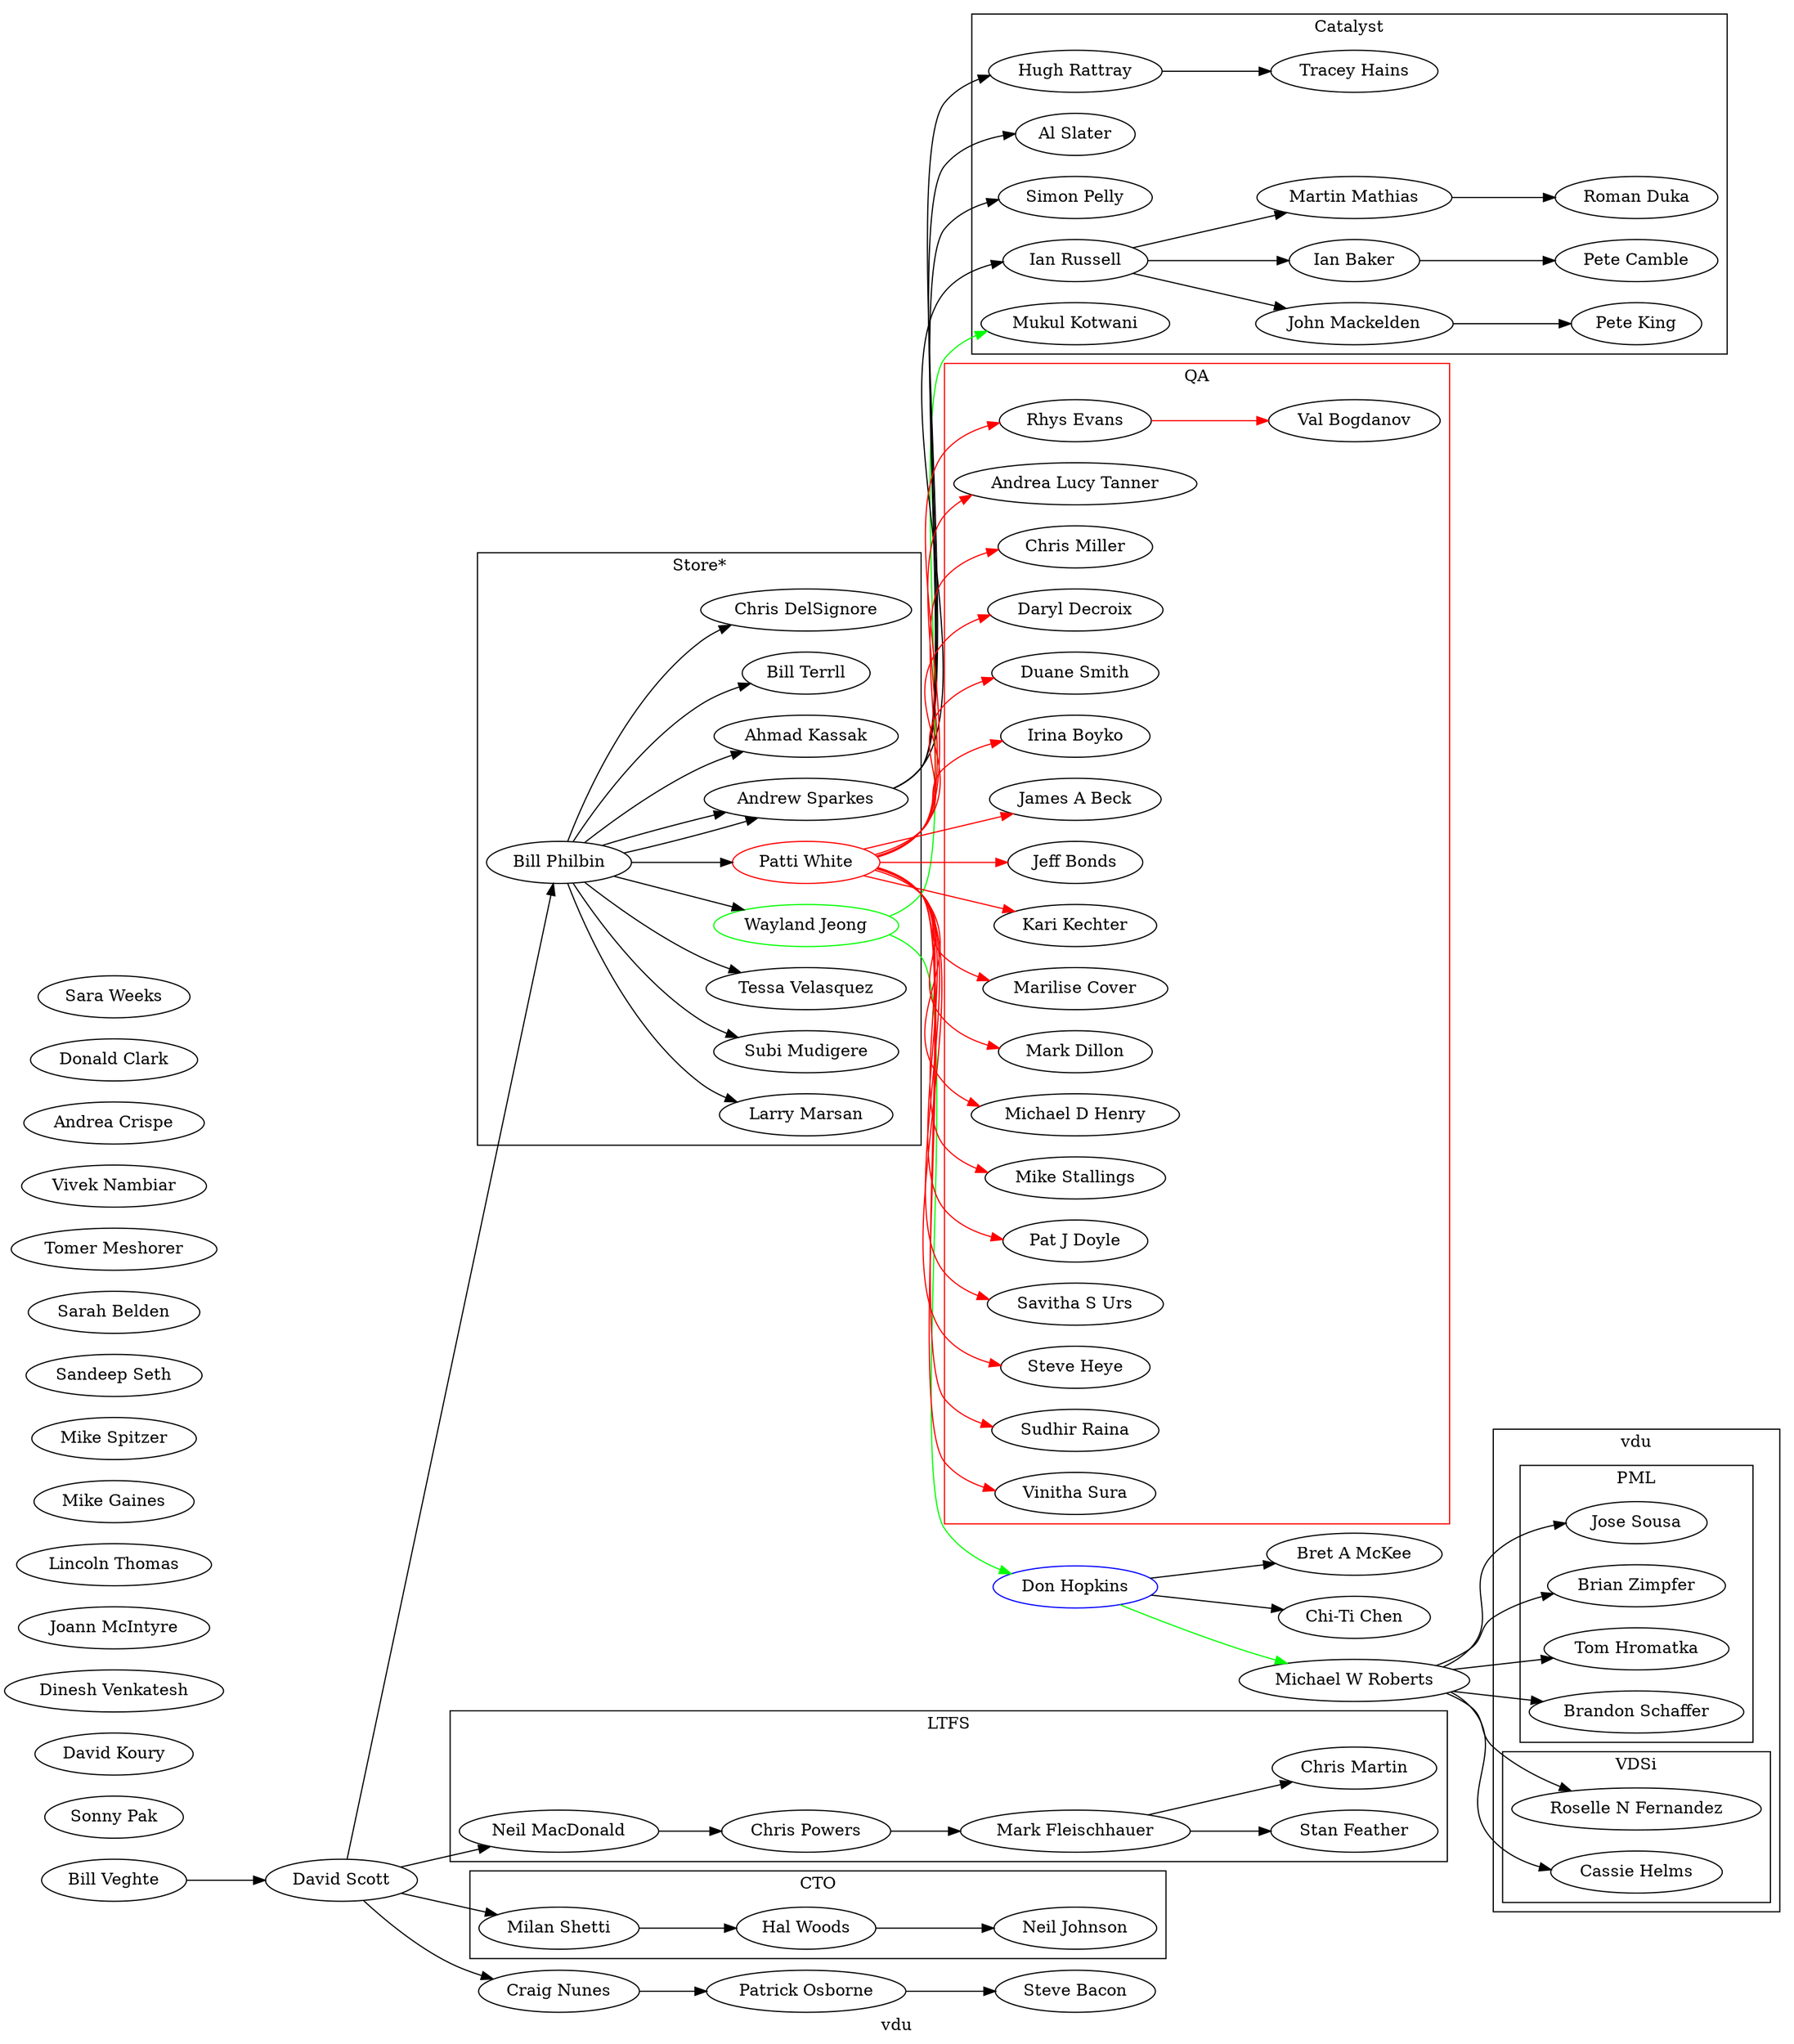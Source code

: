 digraph vduOrg {
label="vdu"
rankdir=LR
//
// people
//

billV  [label="Bill Veghte"];
daveS [label="David Scott"];
bill [ label="Bill Philbin"];
    wayj [ label="Wayland Jeong" color=green];
        donH [label="Don Hopkins" color=blue];
            michaelr [ label="Michael W Roberts" ];
                tomh [ label="Tom Hromatka"];
                brandons [ label="Brandon Schaffer" ];
                joses [ label="Jose Sousa" ];
                brianz [ label="Brian Zimpfer"];
                rosellef [ label="Roselle N Fernandez" ];
                cassieh [ label="Cassie Helms" ];
            bretm [ label="Bret A McKee" ];
            chiti [ label="Chi-Ti Chen" ];
        mukl [label="Mukul Kotwani"];
        sopk [label="Sonny Pak"];
        davk [label="David Koury"];
        dinv [label="Dinesh Venkatesh"];
        jomc [label="Joann McIntyre"];
        lnth [label="Lincoln Thomas"];
        mkgn [label="Mike Gaines"];
        mksp [label="Mike Spitzer"];
        snst [label="Sandeep Seth"];
        srbd [label="Sarah Belden"];
        tome [label="Tomer Meshorer"];
        vina [label="Vivek Nambiar"];
    andsp [ label="Andrew Sparkes"];
        alsltr [ label="Al Slater"];
        siPel [label="Simon Pelly"];
        ianRu [label="Ian Russell"];
            jnmac [label="John Mackelden"];
                ptkg [label="Pete King"];
        ianbk [label="Ian Baker"];
        mrMa [label="Martin Mathias"];
        pecmbl [label="Pete Camble"];
    ptWh [label="Patti White" color=red];
        ryEv [label="Rhys Evans"];
        anta [label="Andrea Lucy Tanner"];
        chmil [label="Chris Miller"];
        drydx [label="Daryl Decroix"];
        dusm [label="Duane Smith"];
        irby [label="Irina Boyko"];
        jmbk [label="James A Beck"];
        jebnd [label="Jeff Bonds"];
        krkt [label="Kari Kechter"];
        mrcvr [label="Marilise Cover"];
        mkdil [label="Mark Dillon"];
        mihy [label="Michael D Henry"];
        mistg [label="Mike Stallings"];
        padoy [label="Pat J Doyle"];
        saurs [label="Savitha S Urs"];
        sthey [label="Steve Heye"];
        surai [label="Sudhir Raina"];
        vnsur [label="Vinitha Sura"];
    ahkas [label="Ahmad Kassak"];
    billt [label="Bill Terrll"];
    chdel [label="Chris DelSignore"];
    lrmar [label="Larry Marsan"];

    sumud [label="Subi Mudigere"];
    tevel [label="Tessa Velasquez"];
        ancr [label="Andrea Crispe"];
        dncl [label="Donald Clark"];
        srwk [label="Sara Weeks"];

hurat [label="Hugh Rattray"];
trhn [label="Tracey Hains"];
neMac [label="Neil MacDonald"];
chpwr [label="Chris Powers"];
mkFle [label="Mark Fleischhauer"];
stFth [label="Stan Feather"];
mlsh [label="Milan Shetti"];
hlWd [label="Hal Woods"];
neJhn [label="Neil Johnson"];
chMtn [label="Chris Martin"];
rmDk [label="Roman Duka"];
vaBv [label="Val Bogdanov"];
crnu [label="Craig Nunes"];
paos [label="Patrick Osborne"];
stba [label="Steve Bacon"];
subgraph mgrs {
        label="Managers";
        billV -> daveS -> bill;
        daveS -> neMac;
        daveS -> mlsh;
        daveS -> crnu -> paos -> stba;
        subgraph cluster_ct {
            label="CTO";
            mlsh -> hlWd -> neJhn;
        }
        subgraph cluster_lt {
            label="LTFS";
            neMac -> chpwr -> mkFle -> stFth;
            mkFle -> chMtn;
        }
        subgraph cluster_store {
            label="Store*";
            bill -> wayj;
            bill -> andsp;
            bill -> ptWh;
            bill -> ahkas;
            bill -> billt;
            bill -> chdel;
            bill -> lrmar;
            bill -> sumud;
            bill -> tevel;
        } 
        wayj -> donH -> michaelr [color=green] ;
        subgraph cluster_qa {
            rankdir=TB
            label="QA";
            color=red;
            ptWh -> ryEv -> vaBv [color=red];
            ptWh -> anta [color=red];
            ptWh -> chmil [color=red];
            ptWh -> drydx [color=red];
            ptWh -> dusm [color=red];
            ptWh -> irby [color=red];
            ptWh -> jmbk [color=red];
            ptWh -> jebnd [color=red];
            ptWh -> krkt [color=red];
            ptWh -> mrcvr [color=red];
            ptWh -> mkdil [color=red];
            ptWh -> mihy [color=red];
            ptWh -> mistg [color=red];
            ptWh -> padoy [color=red];
            ptWh -> saurs [color=red];
            ptWh -> sthey [color=red];
            ptWh -> surai [color=red];
            ptWh -> vnsur [color=red];
        }
        subgraph cluster_no {
        label="Catalyst";
        bill -> andsp;
        wayj -> mukl [color=green];
        andsp -> alsltr;
        andsp -> siPel;
        andsp -> ianRu -> ianbk -> pecmbl;
        andsp -> hurat -> trhn;
        ianRu -> mrMa -> rmDk;
        ianRu -> jnmac -> ptkg;
        }
}
subgraph cluster_team {
    subgraph cluster_pml {
        label="PML";
        tomh; brandons; joses; brianz;
    }
    subgraph cluster_vds {
        label="VDSi";
        rosellef; cassieh;
    }
}

//
// relationships
//
michaelr -> tomh;
michaelr -> joses;
michaelr -> brianz;
michaelr -> brandons;
michaelr -> cassieh;
michaelr -> rosellef;
donH -> bretm;
donH -> chiti;
}

